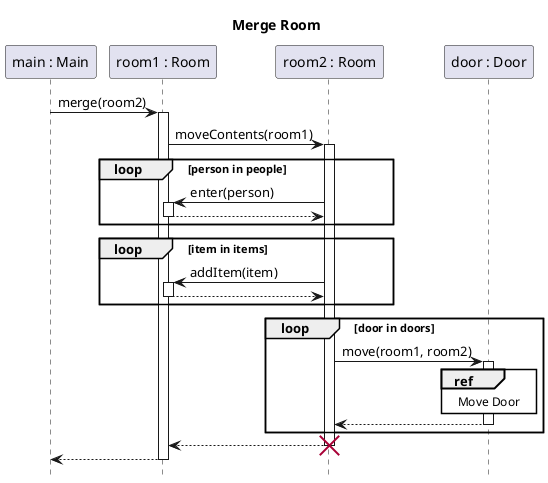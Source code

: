 @startuml room-merge
title Merge Room
hide footbox
skinparam SequenceReferenceBackgroundColor white

participant "main : Main" as main
participant "room1 : Room" as r1
participant "room2 : Room" as r2
participant "door : Door" as door

main-> r1 ++: merge(room2)
    r1 -> r2 ++: moveContents(room1)
    loop person in people
        r2 -> r1 ++: enter(person)
        return
    end
    loop item in items
        r2 -> r1 ++: addItem(item)
        return
    end
    loop door in doors
        r2 -> door ++: move(room1, room2)
            ref over door: Move Door
        return
    end
    return
destroy r2
return
@enduml